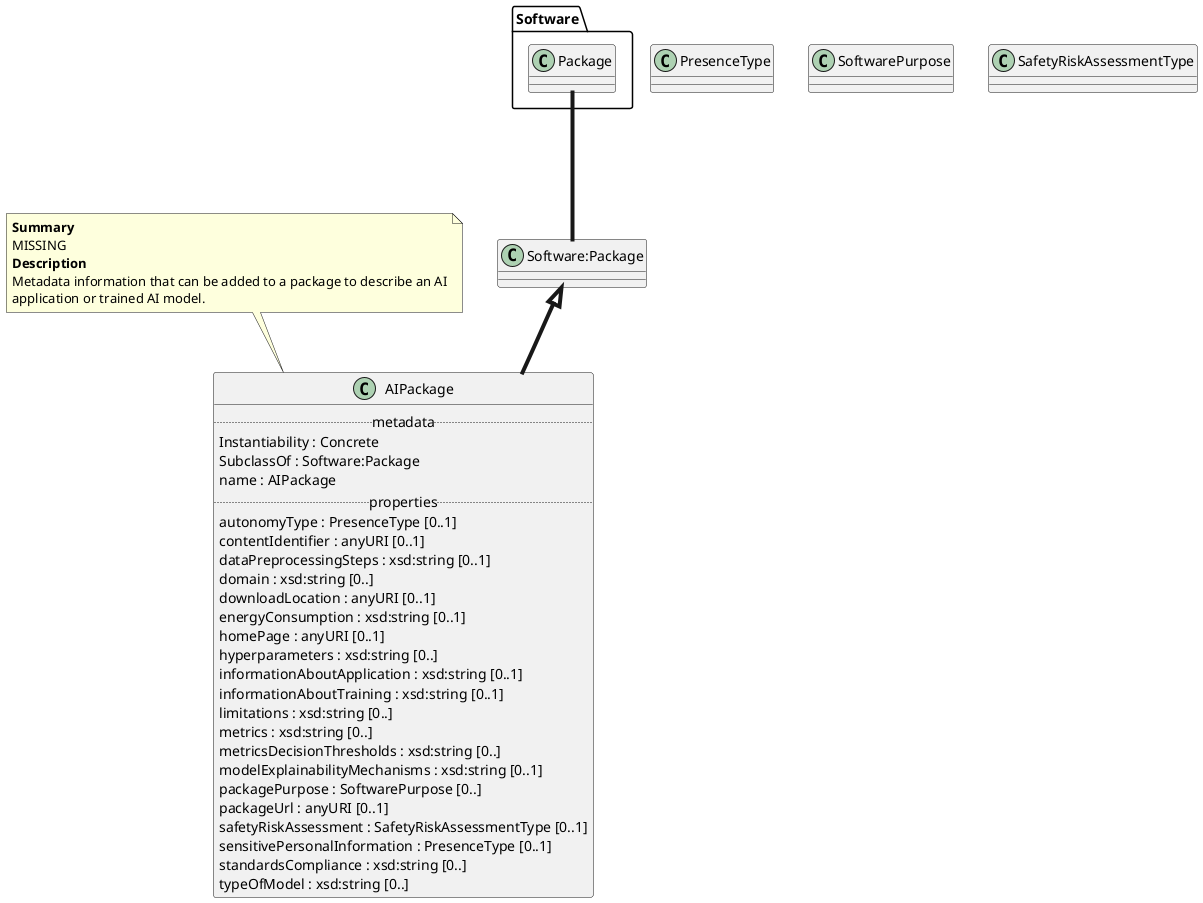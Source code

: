 @startuml
set separator ::
class AIPackage {
.. metadata ..
    Instantiability : Concrete
    SubclassOf : Software:Package
    name : AIPackage
.. properties ..
    autonomyType : PresenceType [0..1]
    contentIdentifier : anyURI [0..1]
    dataPreprocessingSteps : xsd:string [0..1]
    domain : xsd:string [0..]
    downloadLocation : anyURI [0..1]
    energyConsumption : xsd:string [0..1]
    homePage : anyURI [0..1]
    hyperparameters : xsd:string [0..]
    informationAboutApplication : xsd:string [0..1]
    informationAboutTraining : xsd:string [0..1]
    limitations : xsd:string [0..]
    metrics : xsd:string [0..]
    metricsDecisionThresholds : xsd:string [0..]
    modelExplainabilityMechanisms : xsd:string [0..1]
    packagePurpose : SoftwarePurpose [0..]
    packageUrl : anyURI [0..1]
    safetyRiskAssessment : SafetyRiskAssessmentType [0..1]
    sensitivePersonalInformation : PresenceType [0..1]
    standardsCompliance : xsd:string [0..]
    typeOfModel : xsd:string [0..]
}
note top of AIPackage
<b>Summary</b>
MISSING
<b>Description</b>
Metadata information that can be added to a package to describe an AI
application or trained AI model.
end note
"Software:Package" <|-[thickness=4]- "AIPackage"
"Software::Package" -[thickness=4]-- "Software:Package"
"PresenceType" <-[dotted]-- "AIPackage::autonomyType"
"SoftwarePurpose" <-[dotted]-- "AIPackage::packagePurpose"
"SafetyRiskAssessmentType" <-[dotted]-- "AIPackage::safetyRiskAssessment"
"PresenceType" <-[dotted]-- "AIPackage::sensitivePersonalInformation"
@enduml
